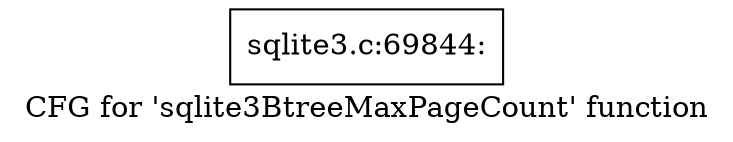 digraph "CFG for 'sqlite3BtreeMaxPageCount' function" {
	label="CFG for 'sqlite3BtreeMaxPageCount' function";

	Node0x55c0f852ed90 [shape=record,label="{sqlite3.c:69844:}"];
}
